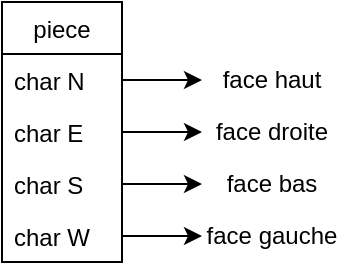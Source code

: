 <mxfile version="12.9.9" type="device"><diagram id="C5RBs43oDa-KdzZeNtuy" name="Page-1"><mxGraphModel dx="1086" dy="806" grid="1" gridSize="10" guides="1" tooltips="1" connect="1" arrows="1" fold="1" page="1" pageScale="1" pageWidth="827" pageHeight="1169" math="0" shadow="0"><root><mxCell id="WIyWlLk6GJQsqaUBKTNV-0"/><mxCell id="WIyWlLk6GJQsqaUBKTNV-1" parent="WIyWlLk6GJQsqaUBKTNV-0"/><mxCell id="XOXFIR-_ti9g-KPEH89M-0" value="piece" style="swimlane;fontStyle=0;childLayout=stackLayout;horizontal=1;startSize=26;fillColor=none;horizontalStack=0;resizeParent=1;resizeParentMax=0;resizeLast=0;collapsible=1;marginBottom=0;" vertex="1" parent="WIyWlLk6GJQsqaUBKTNV-1"><mxGeometry x="160" y="160" width="60" height="130" as="geometry"/></mxCell><mxCell id="XOXFIR-_ti9g-KPEH89M-1" value="char N&#10;" style="text;strokeColor=none;fillColor=none;align=left;verticalAlign=top;spacingLeft=4;spacingRight=4;overflow=hidden;rotatable=0;points=[[0,0.5],[1,0.5]];portConstraint=eastwest;" vertex="1" parent="XOXFIR-_ti9g-KPEH89M-0"><mxGeometry y="26" width="60" height="26" as="geometry"/></mxCell><mxCell id="XOXFIR-_ti9g-KPEH89M-2" value="char E" style="text;strokeColor=none;fillColor=none;align=left;verticalAlign=top;spacingLeft=4;spacingRight=4;overflow=hidden;rotatable=0;points=[[0,0.5],[1,0.5]];portConstraint=eastwest;" vertex="1" parent="XOXFIR-_ti9g-KPEH89M-0"><mxGeometry y="52" width="60" height="26" as="geometry"/></mxCell><mxCell id="XOXFIR-_ti9g-KPEH89M-3" value="char S" style="text;strokeColor=none;fillColor=none;align=left;verticalAlign=top;spacingLeft=4;spacingRight=4;overflow=hidden;rotatable=0;points=[[0,0.5],[1,0.5]];portConstraint=eastwest;" vertex="1" parent="XOXFIR-_ti9g-KPEH89M-0"><mxGeometry y="78" width="60" height="26" as="geometry"/></mxCell><mxCell id="XOXFIR-_ti9g-KPEH89M-4" value="char W" style="text;strokeColor=none;fillColor=none;align=left;verticalAlign=top;spacingLeft=4;spacingRight=4;overflow=hidden;rotatable=0;points=[[0,0.5],[1,0.5]];portConstraint=eastwest;" vertex="1" parent="XOXFIR-_ti9g-KPEH89M-0"><mxGeometry y="104" width="60" height="26" as="geometry"/></mxCell><mxCell id="XOXFIR-_ti9g-KPEH89M-7" value="face haut" style="text;html=1;strokeColor=none;fillColor=none;align=center;verticalAlign=middle;whiteSpace=wrap;rounded=0;" vertex="1" parent="WIyWlLk6GJQsqaUBKTNV-1"><mxGeometry x="260" y="189" width="70" height="20" as="geometry"/></mxCell><mxCell id="XOXFIR-_ti9g-KPEH89M-8" value="face droite" style="text;html=1;strokeColor=none;fillColor=none;align=center;verticalAlign=middle;whiteSpace=wrap;rounded=0;" vertex="1" parent="WIyWlLk6GJQsqaUBKTNV-1"><mxGeometry x="260" y="215" width="70" height="20" as="geometry"/></mxCell><mxCell id="XOXFIR-_ti9g-KPEH89M-9" value="face bas" style="text;html=1;strokeColor=none;fillColor=none;align=center;verticalAlign=middle;whiteSpace=wrap;rounded=0;" vertex="1" parent="WIyWlLk6GJQsqaUBKTNV-1"><mxGeometry x="260" y="241" width="70" height="20" as="geometry"/></mxCell><mxCell id="XOXFIR-_ti9g-KPEH89M-10" value="face gauche" style="text;html=1;strokeColor=none;fillColor=none;align=center;verticalAlign=middle;whiteSpace=wrap;rounded=0;" vertex="1" parent="WIyWlLk6GJQsqaUBKTNV-1"><mxGeometry x="260" y="267" width="70" height="20" as="geometry"/></mxCell><mxCell id="XOXFIR-_ti9g-KPEH89M-11" style="edgeStyle=orthogonalEdgeStyle;rounded=0;orthogonalLoop=1;jettySize=auto;html=1;exitX=1;exitY=0.5;exitDx=0;exitDy=0;entryX=0;entryY=0.5;entryDx=0;entryDy=0;" edge="1" parent="WIyWlLk6GJQsqaUBKTNV-1" source="XOXFIR-_ti9g-KPEH89M-1" target="XOXFIR-_ti9g-KPEH89M-7"><mxGeometry relative="1" as="geometry"/></mxCell><mxCell id="XOXFIR-_ti9g-KPEH89M-12" style="edgeStyle=orthogonalEdgeStyle;rounded=0;orthogonalLoop=1;jettySize=auto;html=1;exitX=1;exitY=0.5;exitDx=0;exitDy=0;entryX=0;entryY=0.5;entryDx=0;entryDy=0;" edge="1" parent="WIyWlLk6GJQsqaUBKTNV-1" source="XOXFIR-_ti9g-KPEH89M-2" target="XOXFIR-_ti9g-KPEH89M-8"><mxGeometry relative="1" as="geometry"/></mxCell><mxCell id="XOXFIR-_ti9g-KPEH89M-13" style="edgeStyle=orthogonalEdgeStyle;rounded=0;orthogonalLoop=1;jettySize=auto;html=1;exitX=1;exitY=0.5;exitDx=0;exitDy=0;entryX=0;entryY=0.5;entryDx=0;entryDy=0;" edge="1" parent="WIyWlLk6GJQsqaUBKTNV-1" source="XOXFIR-_ti9g-KPEH89M-3" target="XOXFIR-_ti9g-KPEH89M-9"><mxGeometry relative="1" as="geometry"/></mxCell><mxCell id="XOXFIR-_ti9g-KPEH89M-14" style="edgeStyle=orthogonalEdgeStyle;rounded=0;orthogonalLoop=1;jettySize=auto;html=1;exitX=1;exitY=0.5;exitDx=0;exitDy=0;entryX=0;entryY=0.5;entryDx=0;entryDy=0;" edge="1" parent="WIyWlLk6GJQsqaUBKTNV-1" source="XOXFIR-_ti9g-KPEH89M-4" target="XOXFIR-_ti9g-KPEH89M-10"><mxGeometry relative="1" as="geometry"/></mxCell></root></mxGraphModel></diagram></mxfile>